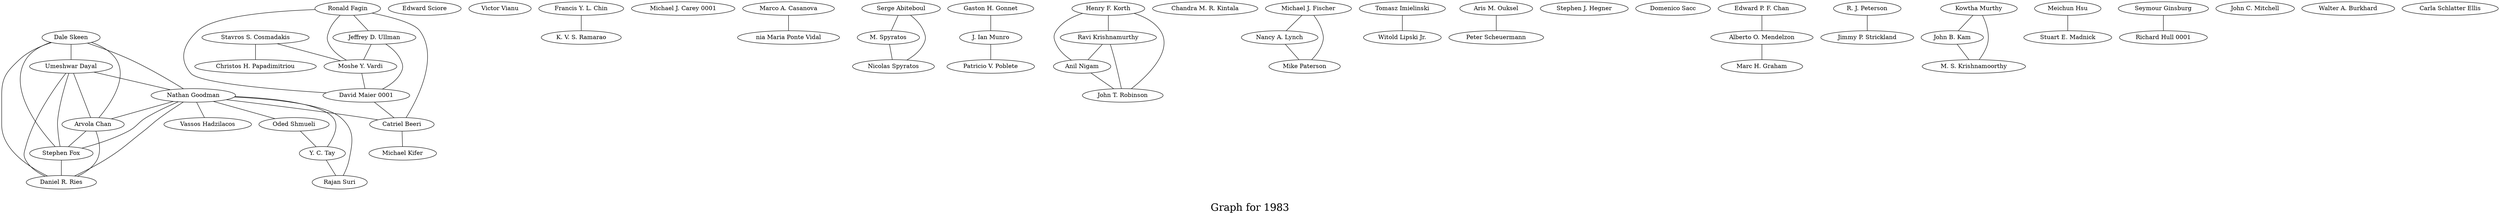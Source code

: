 /*****
Graph for 1983
*****/

graph G {
  graph [splines=true overlap=false]
  node  [shape=ellipse, width=0.3, height=0.3]
  0 [label="Dale Skeen"];
  1 [label="Edward Sciore"];
  2 [label="Victor Vianu"];
  3 [label="Francis Y. L. Chin"];
  4 [label="K. V. S. Ramarao"];
  5 [label="Michael J. Carey 0001"];
  6 [label="Marco A. Casanova"];
  7 [label="nia Maria Ponte Vidal"];
  8 [label="Serge Abiteboul"];
  9 [label="Umeshwar Dayal"];
  10 [label="Stavros S. Cosmadakis"];
  11 [label="Christos H. Papadimitriou"];
  12 [label="Gaston H. Gonnet"];
  13 [label="Nathan Goodman"];
  14 [label="Arvola Chan"];
  15 [label="Stephen Fox"];
  16 [label="Daniel R. Ries"];
  17 [label="Henry F. Korth"];
  18 [label="Ravi Krishnamurthy"];
  19 [label="Anil Nigam"];
  20 [label="John T. Robinson"];
  21 [label="Ronald Fagin"];
  22 [label="Jeffrey D. Ullman"];
  23 [label="Moshe Y. Vardi"];
  24 [label="David Maier 0001"];
  25 [label="Chandra M. R. Kintala"];
  26 [label="Michael J. Fischer"];
  27 [label="Nancy A. Lynch"];
  28 [label="Mike Paterson"];
  29 [label="Tomasz Imielinski"];
  30 [label="Witold Lipski Jr."];
  31 [label="J. Ian Munro"];
  32 [label="Patricio V. Poblete"];
  33 [label="Aris M. Ouksel"];
  34 [label="Peter Scheuermann"];
  35 [label="Stephen J. Hegner"];
  36 [label="Domenico Sacc"];
  37 [label="Edward P. F. Chan"];
  38 [label="Alberto O. Mendelzon"];
  39 [label="R. J. Peterson"];
  40 [label="Jimmy P. Strickland"];
  41 [label="M. Spyratos"];
  42 [label="Nicolas Spyratos"];
  43 [label="Kowtha Murthy"];
  44 [label="John B. Kam"];
  45 [label="M. S. Krishnamoorthy"];
  46 [label="Vassos Hadzilacos"];
  47 [label="Meichun Hsu"];
  48 [label="Stuart E. Madnick"];
  49 [label="Marc H. Graham"];
  50 [label="Seymour Ginsburg"];
  51 [label="Richard Hull 0001"];
  52 [label="Oded Shmueli"];
  53 [label="Y. C. Tay"];
  54 [label="John C. Mitchell"];
  55 [label="Walter A. Burkhard"];
  56 [label="Carla Schlatter Ellis"];
  57 [label="Rajan Suri"];
  58 [label="Catriel Beeri"];
  59 [label="Michael Kifer"];
  0 -- 9;
  0 -- 13;
  0 -- 14;
  0 -- 15;
  0 -- 16;
  3 -- 4;
  6 -- 7;
  8 -- 41;
  8 -- 42;
  9 -- 13;
  9 -- 14;
  9 -- 15;
  9 -- 16;
  10 -- 11;
  10 -- 23;
  12 -- 31;
  13 -- 14;
  13 -- 15;
  13 -- 16;
  13 -- 46;
  13 -- 52;
  13 -- 53;
  13 -- 57;
  13 -- 58;
  14 -- 15;
  14 -- 16;
  15 -- 16;
  17 -- 18;
  17 -- 19;
  17 -- 20;
  18 -- 19;
  18 -- 20;
  19 -- 20;
  21 -- 22;
  21 -- 23;
  21 -- 24;
  21 -- 58;
  22 -- 23;
  22 -- 24;
  23 -- 24;
  24 -- 58;
  26 -- 27;
  26 -- 28;
  27 -- 28;
  29 -- 30;
  31 -- 32;
  33 -- 34;
  37 -- 38;
  38 -- 49;
  39 -- 40;
  41 -- 42;
  43 -- 44;
  43 -- 45;
  44 -- 45;
  47 -- 48;
  50 -- 51;
  52 -- 53;
  53 -- 57;
  58 -- 59;
  label = "\nGraph for 1983\n";  fontsize=24;
}
